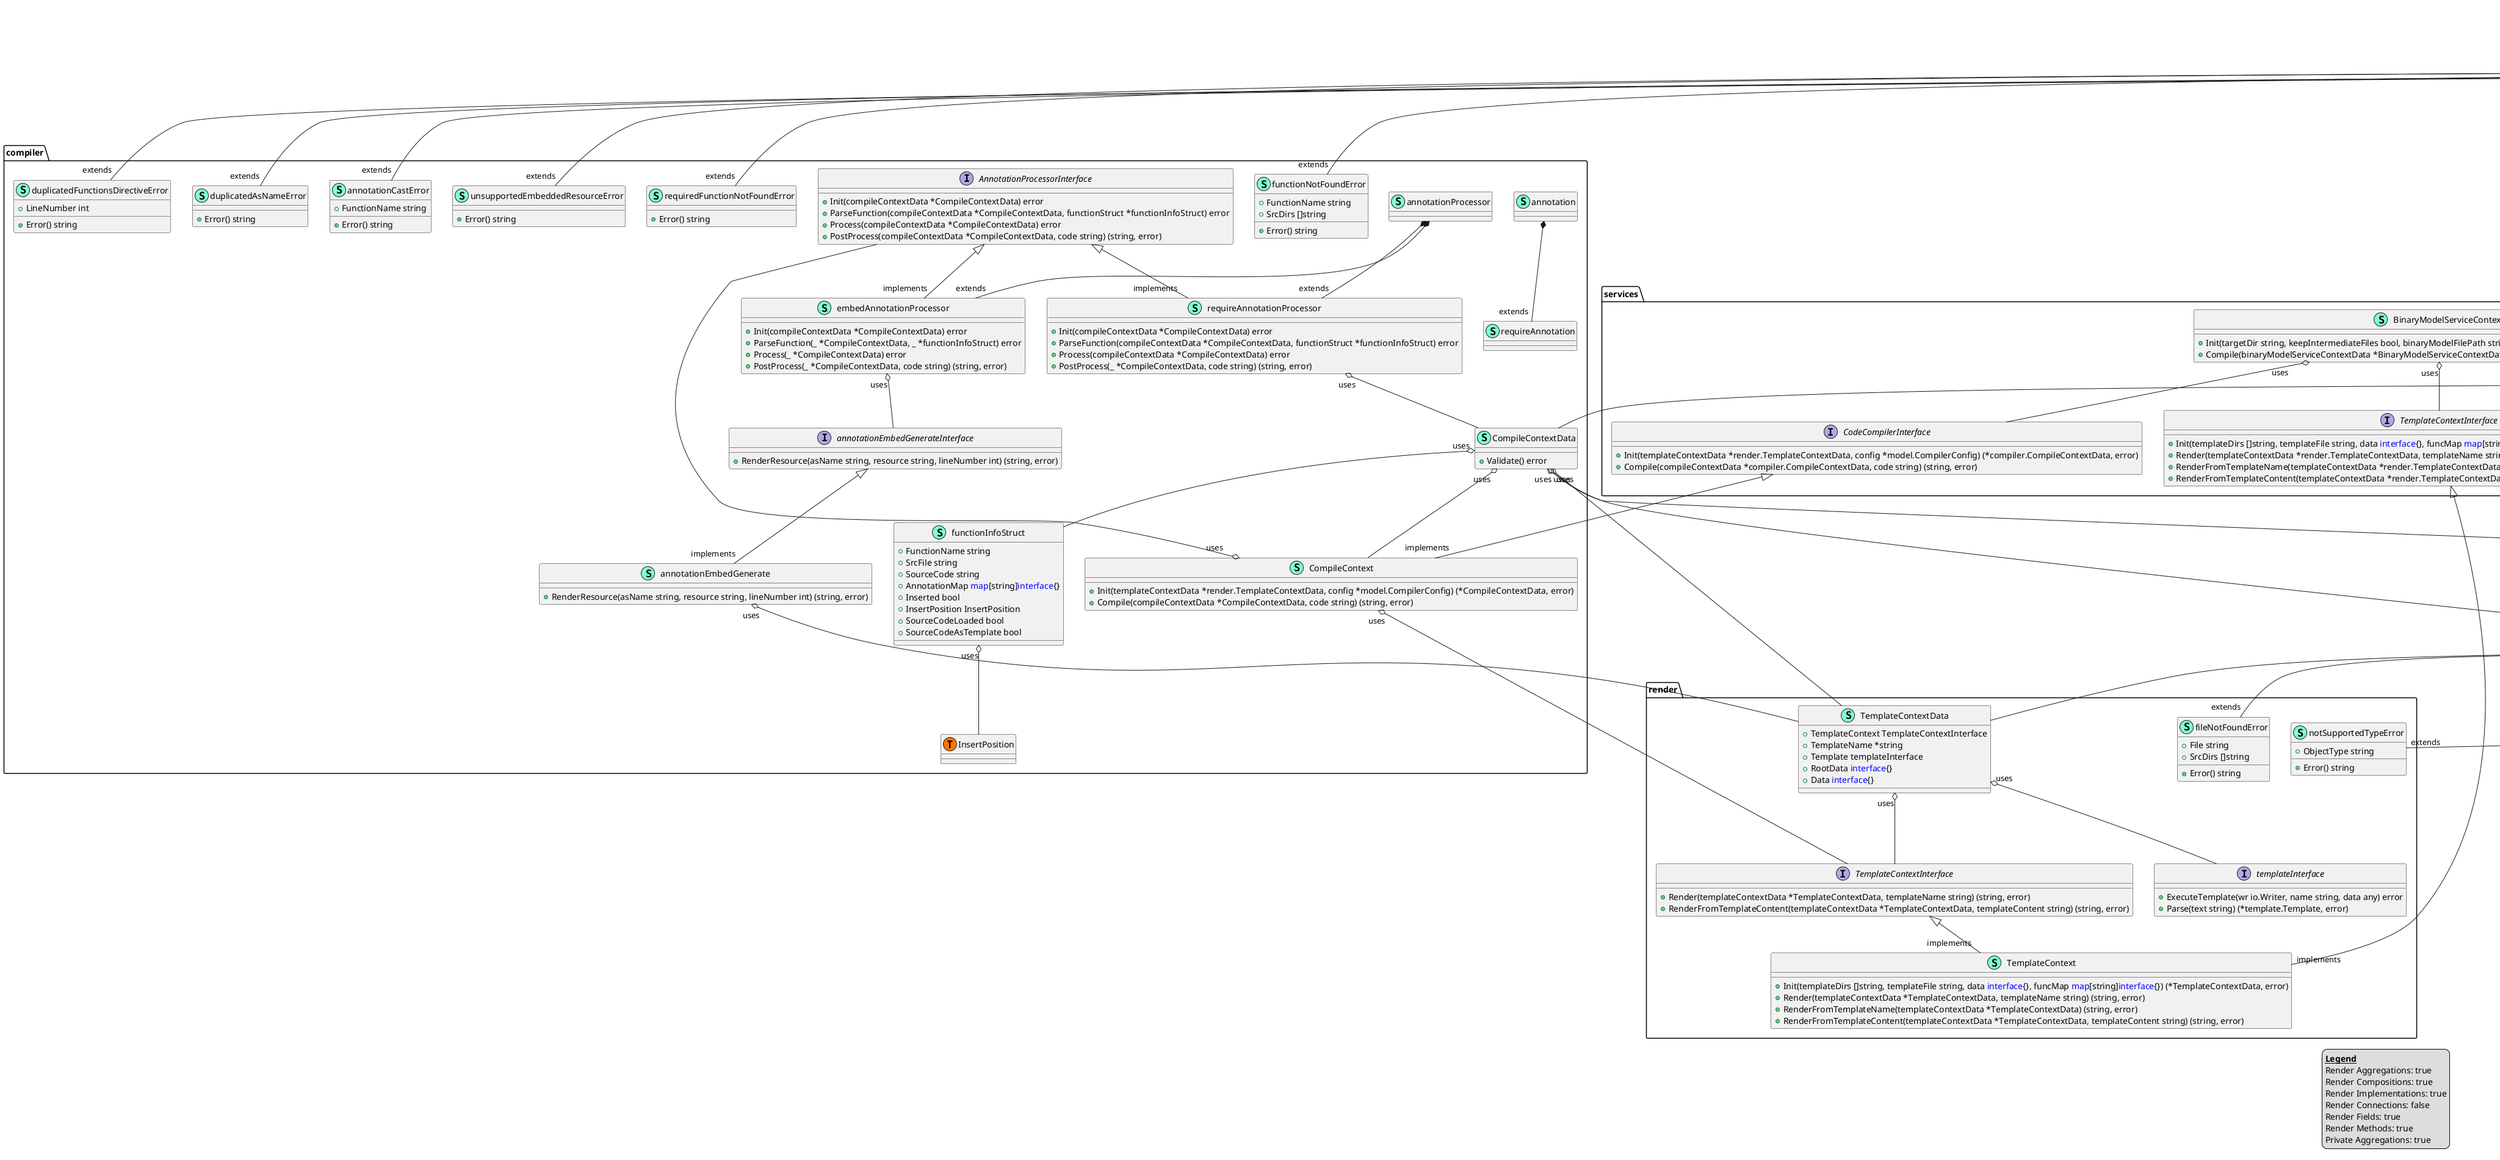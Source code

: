 @startuml
legend
<u><b>Legend</b></u>
Render Aggregations: true
Render Compositions: true
Render Implementations: true
Render Connections: false
Render Fields: true
Render Methods: true
Private Aggregations: true
end legend
namespace compiler {
    interface AnnotationProcessorInterface  {
        + Init(compileContextData *CompileContextData) error
        + ParseFunction(compileContextData *CompileContextData, functionStruct *functionInfoStruct) error
        + Process(compileContextData *CompileContextData) error
        + PostProcess(compileContextData *CompileContextData, code string) (string, error)

    }
    class CompileContext << (S,Aquamarine) >> {
        + Init(templateContextData *render.TemplateContextData, config *model.CompilerConfig) (*CompileContextData, error)
        + Compile(compileContextData *CompileContextData, code string) (string, error)

    }
    class CompileContextData << (S,Aquamarine) >> {
        + Validate() error

    }
    class annotation << (S,Aquamarine) >> {
    }
    class annotationCastError << (S,Aquamarine) >> {
        + FunctionName string

        + Error() string

    }
    class annotationEmbedGenerate << (S,Aquamarine) >> {
        + RenderResource(asName string, resource string, lineNumber int) (string, error)

    }
    interface annotationEmbedGenerateInterface  {
        + RenderResource(asName string, resource string, lineNumber int) (string, error)

    }
    class annotationProcessor << (S,Aquamarine) >> {
    }
    class compiler.InsertPosition << (T, #FF7700) >>  {
    }
    class duplicatedAsNameError << (S,Aquamarine) >> {
        + Error() string

    }
    class duplicatedFunctionsDirectiveError << (S,Aquamarine) >> {
        + LineNumber int

        + Error() string

    }
    class embedAnnotationProcessor << (S,Aquamarine) >> {
        + Init(compileContextData *CompileContextData) error
        + ParseFunction(_ *CompileContextData, _ *functionInfoStruct) error
        + Process(_ *CompileContextData) error
        + PostProcess(_ *CompileContextData, code string) (string, error)

    }
    class functionInfoStruct << (S,Aquamarine) >> {
        + FunctionName string
        + SrcFile string
        + SourceCode string
        + AnnotationMap <font color=blue>map</font>[string]<font color=blue>interface</font>{}
        + Inserted bool
        + InsertPosition InsertPosition
        + SourceCodeLoaded bool
        + SourceCodeAsTemplate bool

    }
    class functionNotFoundError << (S,Aquamarine) >> {
        + FunctionName string
        + SrcDirs []string

        + Error() string

    }
    class requireAnnotation << (S,Aquamarine) >> {
    }
    class requireAnnotationProcessor << (S,Aquamarine) >> {
        + Init(compileContextData *CompileContextData) error
        + ParseFunction(compileContextData *CompileContextData, functionStruct *functionInfoStruct) error
        + Process(compileContextData *CompileContextData) error
        + PostProcess(_ *CompileContextData, code string) (string, error)

    }
    class requiredFunctionNotFoundError << (S,Aquamarine) >> {
        + Error() string

    }
    class unsupportedEmbeddedResourceError << (S,Aquamarine) >> {
        + Error() string

    }
}
"__builtin__.error" *-- "extends""compiler.annotationCastError"
"__builtin__.error" *-- "extends""compiler.duplicatedAsNameError"
"__builtin__.error" *-- "extends""compiler.duplicatedFunctionsDirectiveError"
"compiler.annotationProcessor" *-- "extends""compiler.embedAnnotationProcessor"
"__builtin__.error" *-- "extends""compiler.functionNotFoundError"
"compiler.annotation" *-- "extends""compiler.requireAnnotation"
"compiler.annotationProcessor" *-- "extends""compiler.requireAnnotationProcessor"
"__builtin__.error" *-- "extends""compiler.requiredFunctionNotFoundError"
"__builtin__.error" *-- "extends""compiler.unsupportedEmbeddedResourceError"

"services.CodeCompilerInterface" <|-- "implements""compiler.CompileContext"
"compiler.annotationEmbedGenerateInterface" <|-- "implements""compiler.annotationEmbedGenerate"
"compiler.AnnotationProcessorInterface" <|-- "implements""compiler.embedAnnotationProcessor"
"compiler.AnnotationProcessorInterface" <|-- "implements""compiler.requireAnnotationProcessor"

"compiler.CompileContext""uses" o-- "compiler.AnnotationProcessorInterface"
"compiler.CompileContext""uses" o-- "render.TemplateContextInterface"
"compiler.CompileContextData""uses" o-- "compiler.CompileContext"
"compiler.CompileContextData""uses" o-- "compiler.functionInfoStruct"
"compiler.CompileContextData""uses" o-- "model.CompilerConfig"
"compiler.CompileContextData""uses" o-- "regexp.Regexp"
"compiler.CompileContextData""uses" o-- "render.TemplateContextData"
"compiler.annotationEmbedGenerate""uses" o-- "render.TemplateContextData"
"compiler.embedAnnotationProcessor""uses" o-- "compiler.annotationEmbedGenerateInterface"
"compiler.functionInfoStruct""uses" o-- "compiler.InsertPosition"
"compiler.requireAnnotationProcessor""uses" o-- "compiler.CompileContextData"

namespace errors {
    class ValidationError << (S,Aquamarine) >> {
        + InnerError error
        + Context string
        + FieldName string
        + FieldValue any

        + Error() string

    }
}


"errors.ValidationError""uses" o-- "errors.any"

namespace files {
    class directoryPathMissingError << (S,Aquamarine) >> {
        + DirPath string

        + Error() string

    }
    class directoryWasExpectedError << (S,Aquamarine) >> {
        + Directory string

        + Error() string

    }
    class filePathMissingError << (S,Aquamarine) >> {
        + FilePath string

        + Error() string

    }
    class fileWasExpectedError << (S,Aquamarine) >> {
        + File string

        + Error() string

    }
}
"__builtin__.error" *-- "extends""files.directoryPathMissingError"
"__builtin__.error" *-- "extends""files.directoryWasExpectedError"
"__builtin__.error" *-- "extends""files.filePathMissingError"
"__builtin__.error" *-- "extends""files.fileWasExpectedError"



namespace main {
    class Directory << (S,Aquamarine) >> {
        + Validate() error

    }
    class VersionFlag << (S,Aquamarine) >> {
        + Decode(_ *kong.DecodeContext) error
        + IsBool() bool
        + BeforeApply(app *kong.Kong, vars kong.Vars) error

    }
    class YamlFiles << (S,Aquamarine) >> {
        + Validate() error

    }
    class cli << (S,Aquamarine) >> {
        + YamlFiles YamlFiles
        + TargetDir Directory
        + Version VersionFlag
        + KeepIntermediateFiles bool
        + Debug bool
        + LogLevel int
        + CompilerRootDir Directory

    }
    class getCurrentFilenameError << (S,Aquamarine) >> {
        + Error() string

    }
    class main.Directory << (T, #FF7700) >>  {
    }
    class main.VersionFlag << (T, #FF7700) >>  {
    }
    class main.YamlFiles << (T, #FF7700) >>  {
    }
}
"__builtin__.error" *-- "extends""main.getCurrentFilenameError"


"main.cli""uses" o-- "main.Directory"
"main.cli""uses" o-- "main.VersionFlag"
"main.cli""uses" o-- "main.YamlFiles"

namespace model {
    class BinaryModel << (S,Aquamarine) >> {
        + CompilerConfig CompilerConfig
        + Vars structures.Dictionary
        + BinData <font color=blue>interface</font>{}

    }
    class BinaryModelLoader << (S,Aquamarine) >> {
        + Load(targetDir string, binaryModelFilePath string, binaryModelBaseName string, referenceDir string, keepIntermediateFiles bool) (*BinaryModel, error)

    }
    class CompilerConfig << (S,Aquamarine) >> {
        + AnnotationsConfig structures.Dictionary
        + TargetFile string
        + RelativeRootDirBasedOnTargetDir string
        + CommandDefinitionFiles []string
        + TemplateFile string
        + TemplateDirs []string
        + FunctionsIgnoreRegexpList []string
        + SrcDirs []string
        + SrcDirsExpanded []string

    }
}

"services.BinaryModelLoaderInterface" <|-- "implements""model.BinaryModelLoader"

"model.BinaryModel""uses" o-- "model.CompilerConfig"
"model.BinaryModel""uses" o-- "structures.Dictionary"
"model.CompilerConfig""uses" o-- "structures.Dictionary"

namespace render {
    class TemplateContext << (S,Aquamarine) >> {
        + Init(templateDirs []string, templateFile string, data <font color=blue>interface</font>{}, funcMap <font color=blue>map</font>[string]<font color=blue>interface</font>{}) (*TemplateContextData, error)
        + Render(templateContextData *TemplateContextData, templateName string) (string, error)
        + RenderFromTemplateName(templateContextData *TemplateContextData) (string, error)
        + RenderFromTemplateContent(templateContextData *TemplateContextData, templateContent string) (string, error)

    }
    class TemplateContextData << (S,Aquamarine) >> {
        + TemplateContext TemplateContextInterface
        + TemplateName *string
        + Template templateInterface
        + RootData <font color=blue>interface</font>{}
        + Data <font color=blue>interface</font>{}

    }
    interface TemplateContextInterface  {
        + Render(templateContextData *TemplateContextData, templateName string) (string, error)
        + RenderFromTemplateContent(templateContextData *TemplateContextData, templateContent string) (string, error)

    }
    class fileNotFoundError << (S,Aquamarine) >> {
        + File string
        + SrcDirs []string

        + Error() string

    }
    class notSupportedTypeError << (S,Aquamarine) >> {
        + ObjectType string

        + Error() string

    }
    interface templateInterface  {
        + ExecuteTemplate(wr io.Writer, name string, data any) error
        + Parse(text string) (*template.Template, error)

    }
}
"__builtin__.error" *-- "extends""render.fileNotFoundError"
"__builtin__.error" *-- "extends""render.notSupportedTypeError"

"render.TemplateContextInterface" <|-- "implements""render.TemplateContext"
"services.TemplateContextInterface" <|-- "implements""render.TemplateContext"

"render.TemplateContextData""uses" o-- "render.TemplateContextInterface"
"render.TemplateContextData""uses" o-- "render.templateInterface"

namespace services {
    interface BinaryModelLoaderInterface  {
        + Load(targetDir string, binaryModelFilePath string, binaryModelBaseName string, referenceDir string, keepIntermediateFiles bool) (*model.BinaryModel, error)

    }
    class BinaryModelServiceContext << (S,Aquamarine) >> {
        + Init(targetDir string, keepIntermediateFiles bool, binaryModelFilePath string) (*BinaryModelServiceContextData, error)
        + Compile(binaryModelServiceContextData *BinaryModelServiceContextData) error

    }
    class BinaryModelServiceContextData << (S,Aquamarine) >> {
    }
    interface CodeCompilerInterface  {
        + Init(templateContextData *render.TemplateContextData, config *model.CompilerConfig) (*compiler.CompileContextData, error)
        + Compile(compileContextData *compiler.CompileContextData, code string) (string, error)

    }
    interface TemplateContextInterface  {
        + Init(templateDirs []string, templateFile string, data <font color=blue>interface</font>{}, funcMap <font color=blue>map</font>[string]<font color=blue>interface</font>{}) (*render.TemplateContextData, error)
        + Render(templateContextData *render.TemplateContextData, templateName string) (string, error)
        + RenderFromTemplateName(templateContextData *render.TemplateContextData) (string, error)
        + RenderFromTemplateContent(templateContextData *render.TemplateContextData, templateContent string) (string, error)

    }
}


"services.BinaryModelServiceContext""uses" o-- "services.BinaryModelLoaderInterface"
"services.BinaryModelServiceContext""uses" o-- "services.CodeCompilerInterface"
"services.BinaryModelServiceContext""uses" o-- "services.TemplateContextInterface"
"services.BinaryModelServiceContextData""uses" o-- "compiler.CompileContextData"
"services.BinaryModelServiceContextData""uses" o-- "model.BinaryModel"
"services.BinaryModelServiceContextData""uses" o-- "render.TemplateContextData"

namespace structures {
    class Dictionary << (S,Aquamarine) >> {
        + GetStringValue(key string) (string, error)
        + GetStringList(key string) ([]string, error)

    }
    class invalidValueTypeError << (S,Aquamarine) >> {
        + Value any

        + Error() string

    }
    class missingKeyError << (S,Aquamarine) >> {
        + Key string

        + Error() string

    }
    class structures.Dictionary << (T, #FF7700) >>  {
    }
}
"__builtin__.error" *-- "extends""structures.invalidValueTypeError"
"__builtin__.error" *-- "extends""structures.missingKeyError"


"structures.invalidValueTypeError""uses" o-- "structures.any"

@enduml
